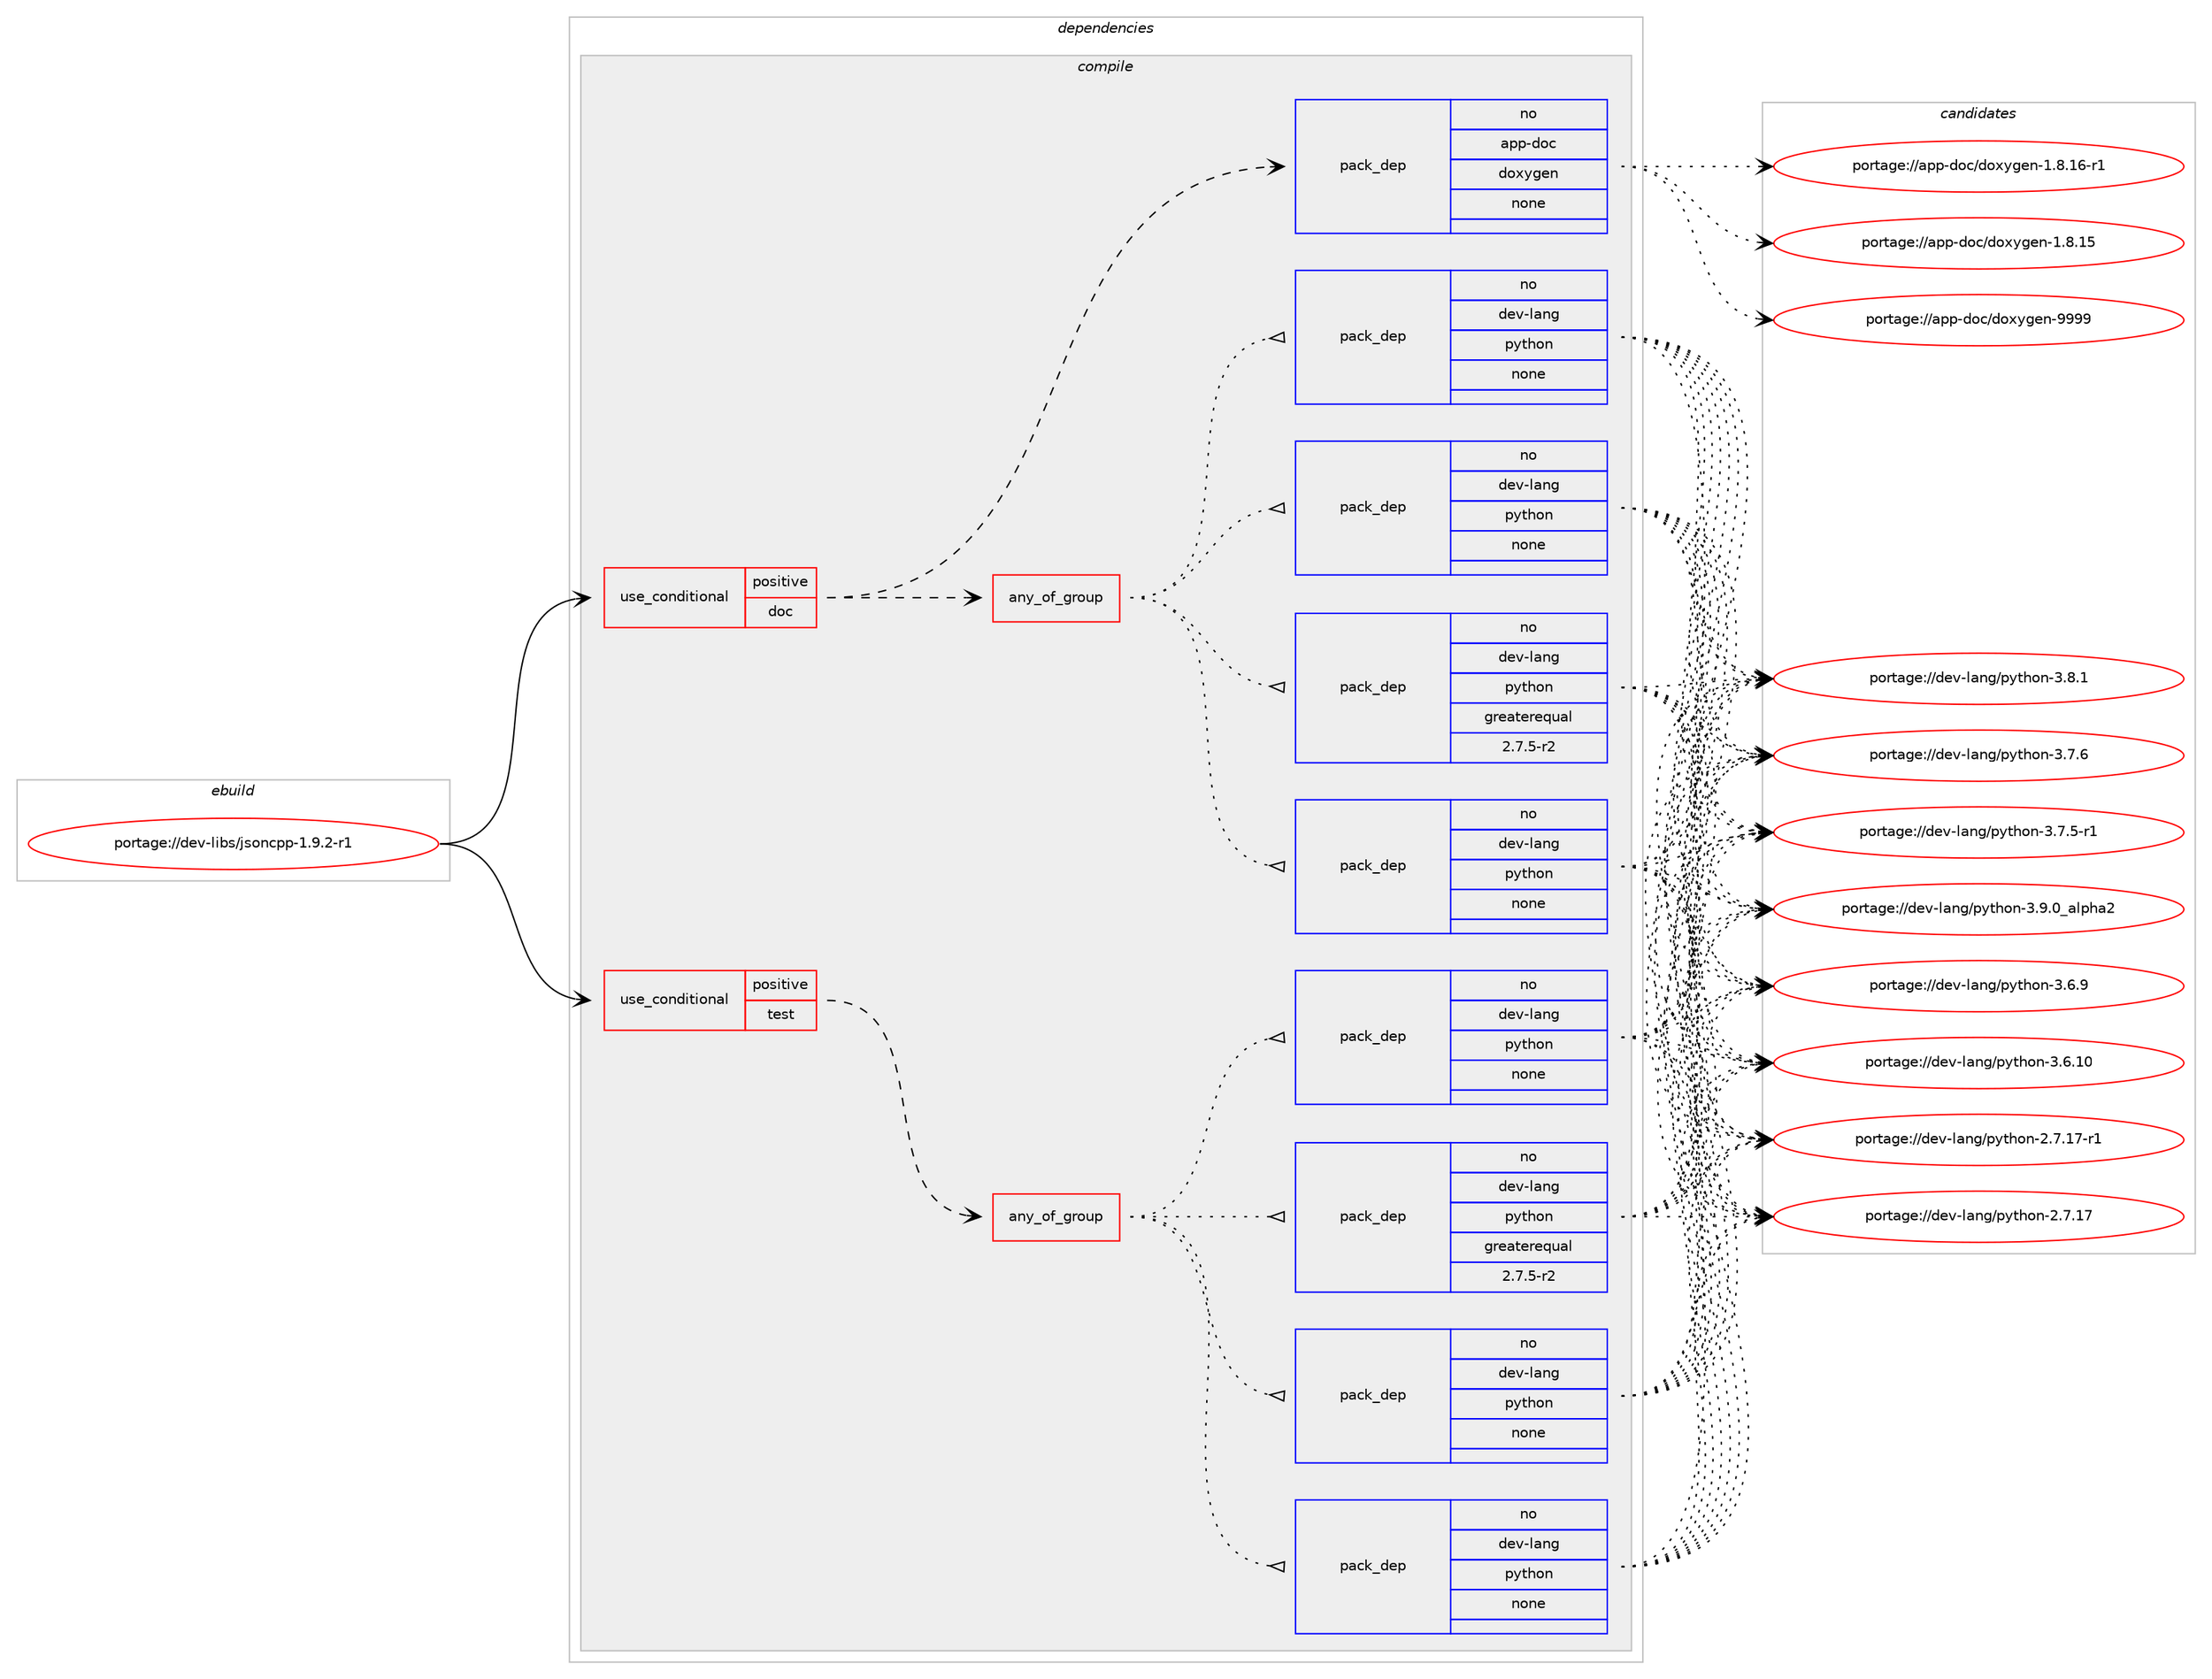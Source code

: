 digraph prolog {

# *************
# Graph options
# *************

newrank=true;
concentrate=true;
compound=true;
graph [rankdir=LR,fontname=Helvetica,fontsize=10,ranksep=1.5];#, ranksep=2.5, nodesep=0.2];
edge  [arrowhead=vee];
node  [fontname=Helvetica,fontsize=10];

# **********
# The ebuild
# **********

subgraph cluster_leftcol {
color=gray;
label=<<i>ebuild</i>>;
id [label="portage://dev-libs/jsoncpp-1.9.2-r1", color=red, width=4, href="../dev-libs/jsoncpp-1.9.2-r1.svg"];
}

# ****************
# The dependencies
# ****************

subgraph cluster_midcol {
color=gray;
label=<<i>dependencies</i>>;
subgraph cluster_compile {
fillcolor="#eeeeee";
style=filled;
label=<<i>compile</i>>;
subgraph cond125622 {
dependency513897 [label=<<TABLE BORDER="0" CELLBORDER="1" CELLSPACING="0" CELLPADDING="4"><TR><TD ROWSPAN="3" CELLPADDING="10">use_conditional</TD></TR><TR><TD>positive</TD></TR><TR><TD>doc</TD></TR></TABLE>>, shape=none, color=red];
subgraph pack382957 {
dependency513898 [label=<<TABLE BORDER="0" CELLBORDER="1" CELLSPACING="0" CELLPADDING="4" WIDTH="220"><TR><TD ROWSPAN="6" CELLPADDING="30">pack_dep</TD></TR><TR><TD WIDTH="110">no</TD></TR><TR><TD>app-doc</TD></TR><TR><TD>doxygen</TD></TR><TR><TD>none</TD></TR><TR><TD></TD></TR></TABLE>>, shape=none, color=blue];
}
dependency513897:e -> dependency513898:w [weight=20,style="dashed",arrowhead="vee"];
subgraph any5083 {
dependency513899 [label=<<TABLE BORDER="0" CELLBORDER="1" CELLSPACING="0" CELLPADDING="4"><TR><TD CELLPADDING="10">any_of_group</TD></TR></TABLE>>, shape=none, color=red];subgraph pack382958 {
dependency513900 [label=<<TABLE BORDER="0" CELLBORDER="1" CELLSPACING="0" CELLPADDING="4" WIDTH="220"><TR><TD ROWSPAN="6" CELLPADDING="30">pack_dep</TD></TR><TR><TD WIDTH="110">no</TD></TR><TR><TD>dev-lang</TD></TR><TR><TD>python</TD></TR><TR><TD>none</TD></TR><TR><TD></TD></TR></TABLE>>, shape=none, color=blue];
}
dependency513899:e -> dependency513900:w [weight=20,style="dotted",arrowhead="oinv"];
subgraph pack382959 {
dependency513901 [label=<<TABLE BORDER="0" CELLBORDER="1" CELLSPACING="0" CELLPADDING="4" WIDTH="220"><TR><TD ROWSPAN="6" CELLPADDING="30">pack_dep</TD></TR><TR><TD WIDTH="110">no</TD></TR><TR><TD>dev-lang</TD></TR><TR><TD>python</TD></TR><TR><TD>none</TD></TR><TR><TD></TD></TR></TABLE>>, shape=none, color=blue];
}
dependency513899:e -> dependency513901:w [weight=20,style="dotted",arrowhead="oinv"];
subgraph pack382960 {
dependency513902 [label=<<TABLE BORDER="0" CELLBORDER="1" CELLSPACING="0" CELLPADDING="4" WIDTH="220"><TR><TD ROWSPAN="6" CELLPADDING="30">pack_dep</TD></TR><TR><TD WIDTH="110">no</TD></TR><TR><TD>dev-lang</TD></TR><TR><TD>python</TD></TR><TR><TD>none</TD></TR><TR><TD></TD></TR></TABLE>>, shape=none, color=blue];
}
dependency513899:e -> dependency513902:w [weight=20,style="dotted",arrowhead="oinv"];
subgraph pack382961 {
dependency513903 [label=<<TABLE BORDER="0" CELLBORDER="1" CELLSPACING="0" CELLPADDING="4" WIDTH="220"><TR><TD ROWSPAN="6" CELLPADDING="30">pack_dep</TD></TR><TR><TD WIDTH="110">no</TD></TR><TR><TD>dev-lang</TD></TR><TR><TD>python</TD></TR><TR><TD>greaterequal</TD></TR><TR><TD>2.7.5-r2</TD></TR></TABLE>>, shape=none, color=blue];
}
dependency513899:e -> dependency513903:w [weight=20,style="dotted",arrowhead="oinv"];
}
dependency513897:e -> dependency513899:w [weight=20,style="dashed",arrowhead="vee"];
}
id:e -> dependency513897:w [weight=20,style="solid",arrowhead="vee"];
subgraph cond125623 {
dependency513904 [label=<<TABLE BORDER="0" CELLBORDER="1" CELLSPACING="0" CELLPADDING="4"><TR><TD ROWSPAN="3" CELLPADDING="10">use_conditional</TD></TR><TR><TD>positive</TD></TR><TR><TD>test</TD></TR></TABLE>>, shape=none, color=red];
subgraph any5084 {
dependency513905 [label=<<TABLE BORDER="0" CELLBORDER="1" CELLSPACING="0" CELLPADDING="4"><TR><TD CELLPADDING="10">any_of_group</TD></TR></TABLE>>, shape=none, color=red];subgraph pack382962 {
dependency513906 [label=<<TABLE BORDER="0" CELLBORDER="1" CELLSPACING="0" CELLPADDING="4" WIDTH="220"><TR><TD ROWSPAN="6" CELLPADDING="30">pack_dep</TD></TR><TR><TD WIDTH="110">no</TD></TR><TR><TD>dev-lang</TD></TR><TR><TD>python</TD></TR><TR><TD>none</TD></TR><TR><TD></TD></TR></TABLE>>, shape=none, color=blue];
}
dependency513905:e -> dependency513906:w [weight=20,style="dotted",arrowhead="oinv"];
subgraph pack382963 {
dependency513907 [label=<<TABLE BORDER="0" CELLBORDER="1" CELLSPACING="0" CELLPADDING="4" WIDTH="220"><TR><TD ROWSPAN="6" CELLPADDING="30">pack_dep</TD></TR><TR><TD WIDTH="110">no</TD></TR><TR><TD>dev-lang</TD></TR><TR><TD>python</TD></TR><TR><TD>none</TD></TR><TR><TD></TD></TR></TABLE>>, shape=none, color=blue];
}
dependency513905:e -> dependency513907:w [weight=20,style="dotted",arrowhead="oinv"];
subgraph pack382964 {
dependency513908 [label=<<TABLE BORDER="0" CELLBORDER="1" CELLSPACING="0" CELLPADDING="4" WIDTH="220"><TR><TD ROWSPAN="6" CELLPADDING="30">pack_dep</TD></TR><TR><TD WIDTH="110">no</TD></TR><TR><TD>dev-lang</TD></TR><TR><TD>python</TD></TR><TR><TD>none</TD></TR><TR><TD></TD></TR></TABLE>>, shape=none, color=blue];
}
dependency513905:e -> dependency513908:w [weight=20,style="dotted",arrowhead="oinv"];
subgraph pack382965 {
dependency513909 [label=<<TABLE BORDER="0" CELLBORDER="1" CELLSPACING="0" CELLPADDING="4" WIDTH="220"><TR><TD ROWSPAN="6" CELLPADDING="30">pack_dep</TD></TR><TR><TD WIDTH="110">no</TD></TR><TR><TD>dev-lang</TD></TR><TR><TD>python</TD></TR><TR><TD>greaterequal</TD></TR><TR><TD>2.7.5-r2</TD></TR></TABLE>>, shape=none, color=blue];
}
dependency513905:e -> dependency513909:w [weight=20,style="dotted",arrowhead="oinv"];
}
dependency513904:e -> dependency513905:w [weight=20,style="dashed",arrowhead="vee"];
}
id:e -> dependency513904:w [weight=20,style="solid",arrowhead="vee"];
}
subgraph cluster_compileandrun {
fillcolor="#eeeeee";
style=filled;
label=<<i>compile and run</i>>;
}
subgraph cluster_run {
fillcolor="#eeeeee";
style=filled;
label=<<i>run</i>>;
}
}

# **************
# The candidates
# **************

subgraph cluster_choices {
rank=same;
color=gray;
label=<<i>candidates</i>>;

subgraph choice382957 {
color=black;
nodesep=1;
choice971121124510011199471001111201211031011104557575757 [label="portage://app-doc/doxygen-9999", color=red, width=4,href="../app-doc/doxygen-9999.svg"];
choice97112112451001119947100111120121103101110454946564649544511449 [label="portage://app-doc/doxygen-1.8.16-r1", color=red, width=4,href="../app-doc/doxygen-1.8.16-r1.svg"];
choice9711211245100111994710011112012110310111045494656464953 [label="portage://app-doc/doxygen-1.8.15", color=red, width=4,href="../app-doc/doxygen-1.8.15.svg"];
dependency513898:e -> choice971121124510011199471001111201211031011104557575757:w [style=dotted,weight="100"];
dependency513898:e -> choice97112112451001119947100111120121103101110454946564649544511449:w [style=dotted,weight="100"];
dependency513898:e -> choice9711211245100111994710011112012110310111045494656464953:w [style=dotted,weight="100"];
}
subgraph choice382958 {
color=black;
nodesep=1;
choice10010111845108971101034711212111610411111045514657464895971081121049750 [label="portage://dev-lang/python-3.9.0_alpha2", color=red, width=4,href="../dev-lang/python-3.9.0_alpha2.svg"];
choice100101118451089711010347112121116104111110455146564649 [label="portage://dev-lang/python-3.8.1", color=red, width=4,href="../dev-lang/python-3.8.1.svg"];
choice100101118451089711010347112121116104111110455146554654 [label="portage://dev-lang/python-3.7.6", color=red, width=4,href="../dev-lang/python-3.7.6.svg"];
choice1001011184510897110103471121211161041111104551465546534511449 [label="portage://dev-lang/python-3.7.5-r1", color=red, width=4,href="../dev-lang/python-3.7.5-r1.svg"];
choice100101118451089711010347112121116104111110455146544657 [label="portage://dev-lang/python-3.6.9", color=red, width=4,href="../dev-lang/python-3.6.9.svg"];
choice10010111845108971101034711212111610411111045514654464948 [label="portage://dev-lang/python-3.6.10", color=red, width=4,href="../dev-lang/python-3.6.10.svg"];
choice100101118451089711010347112121116104111110455046554649554511449 [label="portage://dev-lang/python-2.7.17-r1", color=red, width=4,href="../dev-lang/python-2.7.17-r1.svg"];
choice10010111845108971101034711212111610411111045504655464955 [label="portage://dev-lang/python-2.7.17", color=red, width=4,href="../dev-lang/python-2.7.17.svg"];
dependency513900:e -> choice10010111845108971101034711212111610411111045514657464895971081121049750:w [style=dotted,weight="100"];
dependency513900:e -> choice100101118451089711010347112121116104111110455146564649:w [style=dotted,weight="100"];
dependency513900:e -> choice100101118451089711010347112121116104111110455146554654:w [style=dotted,weight="100"];
dependency513900:e -> choice1001011184510897110103471121211161041111104551465546534511449:w [style=dotted,weight="100"];
dependency513900:e -> choice100101118451089711010347112121116104111110455146544657:w [style=dotted,weight="100"];
dependency513900:e -> choice10010111845108971101034711212111610411111045514654464948:w [style=dotted,weight="100"];
dependency513900:e -> choice100101118451089711010347112121116104111110455046554649554511449:w [style=dotted,weight="100"];
dependency513900:e -> choice10010111845108971101034711212111610411111045504655464955:w [style=dotted,weight="100"];
}
subgraph choice382959 {
color=black;
nodesep=1;
choice10010111845108971101034711212111610411111045514657464895971081121049750 [label="portage://dev-lang/python-3.9.0_alpha2", color=red, width=4,href="../dev-lang/python-3.9.0_alpha2.svg"];
choice100101118451089711010347112121116104111110455146564649 [label="portage://dev-lang/python-3.8.1", color=red, width=4,href="../dev-lang/python-3.8.1.svg"];
choice100101118451089711010347112121116104111110455146554654 [label="portage://dev-lang/python-3.7.6", color=red, width=4,href="../dev-lang/python-3.7.6.svg"];
choice1001011184510897110103471121211161041111104551465546534511449 [label="portage://dev-lang/python-3.7.5-r1", color=red, width=4,href="../dev-lang/python-3.7.5-r1.svg"];
choice100101118451089711010347112121116104111110455146544657 [label="portage://dev-lang/python-3.6.9", color=red, width=4,href="../dev-lang/python-3.6.9.svg"];
choice10010111845108971101034711212111610411111045514654464948 [label="portage://dev-lang/python-3.6.10", color=red, width=4,href="../dev-lang/python-3.6.10.svg"];
choice100101118451089711010347112121116104111110455046554649554511449 [label="portage://dev-lang/python-2.7.17-r1", color=red, width=4,href="../dev-lang/python-2.7.17-r1.svg"];
choice10010111845108971101034711212111610411111045504655464955 [label="portage://dev-lang/python-2.7.17", color=red, width=4,href="../dev-lang/python-2.7.17.svg"];
dependency513901:e -> choice10010111845108971101034711212111610411111045514657464895971081121049750:w [style=dotted,weight="100"];
dependency513901:e -> choice100101118451089711010347112121116104111110455146564649:w [style=dotted,weight="100"];
dependency513901:e -> choice100101118451089711010347112121116104111110455146554654:w [style=dotted,weight="100"];
dependency513901:e -> choice1001011184510897110103471121211161041111104551465546534511449:w [style=dotted,weight="100"];
dependency513901:e -> choice100101118451089711010347112121116104111110455146544657:w [style=dotted,weight="100"];
dependency513901:e -> choice10010111845108971101034711212111610411111045514654464948:w [style=dotted,weight="100"];
dependency513901:e -> choice100101118451089711010347112121116104111110455046554649554511449:w [style=dotted,weight="100"];
dependency513901:e -> choice10010111845108971101034711212111610411111045504655464955:w [style=dotted,weight="100"];
}
subgraph choice382960 {
color=black;
nodesep=1;
choice10010111845108971101034711212111610411111045514657464895971081121049750 [label="portage://dev-lang/python-3.9.0_alpha2", color=red, width=4,href="../dev-lang/python-3.9.0_alpha2.svg"];
choice100101118451089711010347112121116104111110455146564649 [label="portage://dev-lang/python-3.8.1", color=red, width=4,href="../dev-lang/python-3.8.1.svg"];
choice100101118451089711010347112121116104111110455146554654 [label="portage://dev-lang/python-3.7.6", color=red, width=4,href="../dev-lang/python-3.7.6.svg"];
choice1001011184510897110103471121211161041111104551465546534511449 [label="portage://dev-lang/python-3.7.5-r1", color=red, width=4,href="../dev-lang/python-3.7.5-r1.svg"];
choice100101118451089711010347112121116104111110455146544657 [label="portage://dev-lang/python-3.6.9", color=red, width=4,href="../dev-lang/python-3.6.9.svg"];
choice10010111845108971101034711212111610411111045514654464948 [label="portage://dev-lang/python-3.6.10", color=red, width=4,href="../dev-lang/python-3.6.10.svg"];
choice100101118451089711010347112121116104111110455046554649554511449 [label="portage://dev-lang/python-2.7.17-r1", color=red, width=4,href="../dev-lang/python-2.7.17-r1.svg"];
choice10010111845108971101034711212111610411111045504655464955 [label="portage://dev-lang/python-2.7.17", color=red, width=4,href="../dev-lang/python-2.7.17.svg"];
dependency513902:e -> choice10010111845108971101034711212111610411111045514657464895971081121049750:w [style=dotted,weight="100"];
dependency513902:e -> choice100101118451089711010347112121116104111110455146564649:w [style=dotted,weight="100"];
dependency513902:e -> choice100101118451089711010347112121116104111110455146554654:w [style=dotted,weight="100"];
dependency513902:e -> choice1001011184510897110103471121211161041111104551465546534511449:w [style=dotted,weight="100"];
dependency513902:e -> choice100101118451089711010347112121116104111110455146544657:w [style=dotted,weight="100"];
dependency513902:e -> choice10010111845108971101034711212111610411111045514654464948:w [style=dotted,weight="100"];
dependency513902:e -> choice100101118451089711010347112121116104111110455046554649554511449:w [style=dotted,weight="100"];
dependency513902:e -> choice10010111845108971101034711212111610411111045504655464955:w [style=dotted,weight="100"];
}
subgraph choice382961 {
color=black;
nodesep=1;
choice10010111845108971101034711212111610411111045514657464895971081121049750 [label="portage://dev-lang/python-3.9.0_alpha2", color=red, width=4,href="../dev-lang/python-3.9.0_alpha2.svg"];
choice100101118451089711010347112121116104111110455146564649 [label="portage://dev-lang/python-3.8.1", color=red, width=4,href="../dev-lang/python-3.8.1.svg"];
choice100101118451089711010347112121116104111110455146554654 [label="portage://dev-lang/python-3.7.6", color=red, width=4,href="../dev-lang/python-3.7.6.svg"];
choice1001011184510897110103471121211161041111104551465546534511449 [label="portage://dev-lang/python-3.7.5-r1", color=red, width=4,href="../dev-lang/python-3.7.5-r1.svg"];
choice100101118451089711010347112121116104111110455146544657 [label="portage://dev-lang/python-3.6.9", color=red, width=4,href="../dev-lang/python-3.6.9.svg"];
choice10010111845108971101034711212111610411111045514654464948 [label="portage://dev-lang/python-3.6.10", color=red, width=4,href="../dev-lang/python-3.6.10.svg"];
choice100101118451089711010347112121116104111110455046554649554511449 [label="portage://dev-lang/python-2.7.17-r1", color=red, width=4,href="../dev-lang/python-2.7.17-r1.svg"];
choice10010111845108971101034711212111610411111045504655464955 [label="portage://dev-lang/python-2.7.17", color=red, width=4,href="../dev-lang/python-2.7.17.svg"];
dependency513903:e -> choice10010111845108971101034711212111610411111045514657464895971081121049750:w [style=dotted,weight="100"];
dependency513903:e -> choice100101118451089711010347112121116104111110455146564649:w [style=dotted,weight="100"];
dependency513903:e -> choice100101118451089711010347112121116104111110455146554654:w [style=dotted,weight="100"];
dependency513903:e -> choice1001011184510897110103471121211161041111104551465546534511449:w [style=dotted,weight="100"];
dependency513903:e -> choice100101118451089711010347112121116104111110455146544657:w [style=dotted,weight="100"];
dependency513903:e -> choice10010111845108971101034711212111610411111045514654464948:w [style=dotted,weight="100"];
dependency513903:e -> choice100101118451089711010347112121116104111110455046554649554511449:w [style=dotted,weight="100"];
dependency513903:e -> choice10010111845108971101034711212111610411111045504655464955:w [style=dotted,weight="100"];
}
subgraph choice382962 {
color=black;
nodesep=1;
choice10010111845108971101034711212111610411111045514657464895971081121049750 [label="portage://dev-lang/python-3.9.0_alpha2", color=red, width=4,href="../dev-lang/python-3.9.0_alpha2.svg"];
choice100101118451089711010347112121116104111110455146564649 [label="portage://dev-lang/python-3.8.1", color=red, width=4,href="../dev-lang/python-3.8.1.svg"];
choice100101118451089711010347112121116104111110455146554654 [label="portage://dev-lang/python-3.7.6", color=red, width=4,href="../dev-lang/python-3.7.6.svg"];
choice1001011184510897110103471121211161041111104551465546534511449 [label="portage://dev-lang/python-3.7.5-r1", color=red, width=4,href="../dev-lang/python-3.7.5-r1.svg"];
choice100101118451089711010347112121116104111110455146544657 [label="portage://dev-lang/python-3.6.9", color=red, width=4,href="../dev-lang/python-3.6.9.svg"];
choice10010111845108971101034711212111610411111045514654464948 [label="portage://dev-lang/python-3.6.10", color=red, width=4,href="../dev-lang/python-3.6.10.svg"];
choice100101118451089711010347112121116104111110455046554649554511449 [label="portage://dev-lang/python-2.7.17-r1", color=red, width=4,href="../dev-lang/python-2.7.17-r1.svg"];
choice10010111845108971101034711212111610411111045504655464955 [label="portage://dev-lang/python-2.7.17", color=red, width=4,href="../dev-lang/python-2.7.17.svg"];
dependency513906:e -> choice10010111845108971101034711212111610411111045514657464895971081121049750:w [style=dotted,weight="100"];
dependency513906:e -> choice100101118451089711010347112121116104111110455146564649:w [style=dotted,weight="100"];
dependency513906:e -> choice100101118451089711010347112121116104111110455146554654:w [style=dotted,weight="100"];
dependency513906:e -> choice1001011184510897110103471121211161041111104551465546534511449:w [style=dotted,weight="100"];
dependency513906:e -> choice100101118451089711010347112121116104111110455146544657:w [style=dotted,weight="100"];
dependency513906:e -> choice10010111845108971101034711212111610411111045514654464948:w [style=dotted,weight="100"];
dependency513906:e -> choice100101118451089711010347112121116104111110455046554649554511449:w [style=dotted,weight="100"];
dependency513906:e -> choice10010111845108971101034711212111610411111045504655464955:w [style=dotted,weight="100"];
}
subgraph choice382963 {
color=black;
nodesep=1;
choice10010111845108971101034711212111610411111045514657464895971081121049750 [label="portage://dev-lang/python-3.9.0_alpha2", color=red, width=4,href="../dev-lang/python-3.9.0_alpha2.svg"];
choice100101118451089711010347112121116104111110455146564649 [label="portage://dev-lang/python-3.8.1", color=red, width=4,href="../dev-lang/python-3.8.1.svg"];
choice100101118451089711010347112121116104111110455146554654 [label="portage://dev-lang/python-3.7.6", color=red, width=4,href="../dev-lang/python-3.7.6.svg"];
choice1001011184510897110103471121211161041111104551465546534511449 [label="portage://dev-lang/python-3.7.5-r1", color=red, width=4,href="../dev-lang/python-3.7.5-r1.svg"];
choice100101118451089711010347112121116104111110455146544657 [label="portage://dev-lang/python-3.6.9", color=red, width=4,href="../dev-lang/python-3.6.9.svg"];
choice10010111845108971101034711212111610411111045514654464948 [label="portage://dev-lang/python-3.6.10", color=red, width=4,href="../dev-lang/python-3.6.10.svg"];
choice100101118451089711010347112121116104111110455046554649554511449 [label="portage://dev-lang/python-2.7.17-r1", color=red, width=4,href="../dev-lang/python-2.7.17-r1.svg"];
choice10010111845108971101034711212111610411111045504655464955 [label="portage://dev-lang/python-2.7.17", color=red, width=4,href="../dev-lang/python-2.7.17.svg"];
dependency513907:e -> choice10010111845108971101034711212111610411111045514657464895971081121049750:w [style=dotted,weight="100"];
dependency513907:e -> choice100101118451089711010347112121116104111110455146564649:w [style=dotted,weight="100"];
dependency513907:e -> choice100101118451089711010347112121116104111110455146554654:w [style=dotted,weight="100"];
dependency513907:e -> choice1001011184510897110103471121211161041111104551465546534511449:w [style=dotted,weight="100"];
dependency513907:e -> choice100101118451089711010347112121116104111110455146544657:w [style=dotted,weight="100"];
dependency513907:e -> choice10010111845108971101034711212111610411111045514654464948:w [style=dotted,weight="100"];
dependency513907:e -> choice100101118451089711010347112121116104111110455046554649554511449:w [style=dotted,weight="100"];
dependency513907:e -> choice10010111845108971101034711212111610411111045504655464955:w [style=dotted,weight="100"];
}
subgraph choice382964 {
color=black;
nodesep=1;
choice10010111845108971101034711212111610411111045514657464895971081121049750 [label="portage://dev-lang/python-3.9.0_alpha2", color=red, width=4,href="../dev-lang/python-3.9.0_alpha2.svg"];
choice100101118451089711010347112121116104111110455146564649 [label="portage://dev-lang/python-3.8.1", color=red, width=4,href="../dev-lang/python-3.8.1.svg"];
choice100101118451089711010347112121116104111110455146554654 [label="portage://dev-lang/python-3.7.6", color=red, width=4,href="../dev-lang/python-3.7.6.svg"];
choice1001011184510897110103471121211161041111104551465546534511449 [label="portage://dev-lang/python-3.7.5-r1", color=red, width=4,href="../dev-lang/python-3.7.5-r1.svg"];
choice100101118451089711010347112121116104111110455146544657 [label="portage://dev-lang/python-3.6.9", color=red, width=4,href="../dev-lang/python-3.6.9.svg"];
choice10010111845108971101034711212111610411111045514654464948 [label="portage://dev-lang/python-3.6.10", color=red, width=4,href="../dev-lang/python-3.6.10.svg"];
choice100101118451089711010347112121116104111110455046554649554511449 [label="portage://dev-lang/python-2.7.17-r1", color=red, width=4,href="../dev-lang/python-2.7.17-r1.svg"];
choice10010111845108971101034711212111610411111045504655464955 [label="portage://dev-lang/python-2.7.17", color=red, width=4,href="../dev-lang/python-2.7.17.svg"];
dependency513908:e -> choice10010111845108971101034711212111610411111045514657464895971081121049750:w [style=dotted,weight="100"];
dependency513908:e -> choice100101118451089711010347112121116104111110455146564649:w [style=dotted,weight="100"];
dependency513908:e -> choice100101118451089711010347112121116104111110455146554654:w [style=dotted,weight="100"];
dependency513908:e -> choice1001011184510897110103471121211161041111104551465546534511449:w [style=dotted,weight="100"];
dependency513908:e -> choice100101118451089711010347112121116104111110455146544657:w [style=dotted,weight="100"];
dependency513908:e -> choice10010111845108971101034711212111610411111045514654464948:w [style=dotted,weight="100"];
dependency513908:e -> choice100101118451089711010347112121116104111110455046554649554511449:w [style=dotted,weight="100"];
dependency513908:e -> choice10010111845108971101034711212111610411111045504655464955:w [style=dotted,weight="100"];
}
subgraph choice382965 {
color=black;
nodesep=1;
choice10010111845108971101034711212111610411111045514657464895971081121049750 [label="portage://dev-lang/python-3.9.0_alpha2", color=red, width=4,href="../dev-lang/python-3.9.0_alpha2.svg"];
choice100101118451089711010347112121116104111110455146564649 [label="portage://dev-lang/python-3.8.1", color=red, width=4,href="../dev-lang/python-3.8.1.svg"];
choice100101118451089711010347112121116104111110455146554654 [label="portage://dev-lang/python-3.7.6", color=red, width=4,href="../dev-lang/python-3.7.6.svg"];
choice1001011184510897110103471121211161041111104551465546534511449 [label="portage://dev-lang/python-3.7.5-r1", color=red, width=4,href="../dev-lang/python-3.7.5-r1.svg"];
choice100101118451089711010347112121116104111110455146544657 [label="portage://dev-lang/python-3.6.9", color=red, width=4,href="../dev-lang/python-3.6.9.svg"];
choice10010111845108971101034711212111610411111045514654464948 [label="portage://dev-lang/python-3.6.10", color=red, width=4,href="../dev-lang/python-3.6.10.svg"];
choice100101118451089711010347112121116104111110455046554649554511449 [label="portage://dev-lang/python-2.7.17-r1", color=red, width=4,href="../dev-lang/python-2.7.17-r1.svg"];
choice10010111845108971101034711212111610411111045504655464955 [label="portage://dev-lang/python-2.7.17", color=red, width=4,href="../dev-lang/python-2.7.17.svg"];
dependency513909:e -> choice10010111845108971101034711212111610411111045514657464895971081121049750:w [style=dotted,weight="100"];
dependency513909:e -> choice100101118451089711010347112121116104111110455146564649:w [style=dotted,weight="100"];
dependency513909:e -> choice100101118451089711010347112121116104111110455146554654:w [style=dotted,weight="100"];
dependency513909:e -> choice1001011184510897110103471121211161041111104551465546534511449:w [style=dotted,weight="100"];
dependency513909:e -> choice100101118451089711010347112121116104111110455146544657:w [style=dotted,weight="100"];
dependency513909:e -> choice10010111845108971101034711212111610411111045514654464948:w [style=dotted,weight="100"];
dependency513909:e -> choice100101118451089711010347112121116104111110455046554649554511449:w [style=dotted,weight="100"];
dependency513909:e -> choice10010111845108971101034711212111610411111045504655464955:w [style=dotted,weight="100"];
}
}

}

